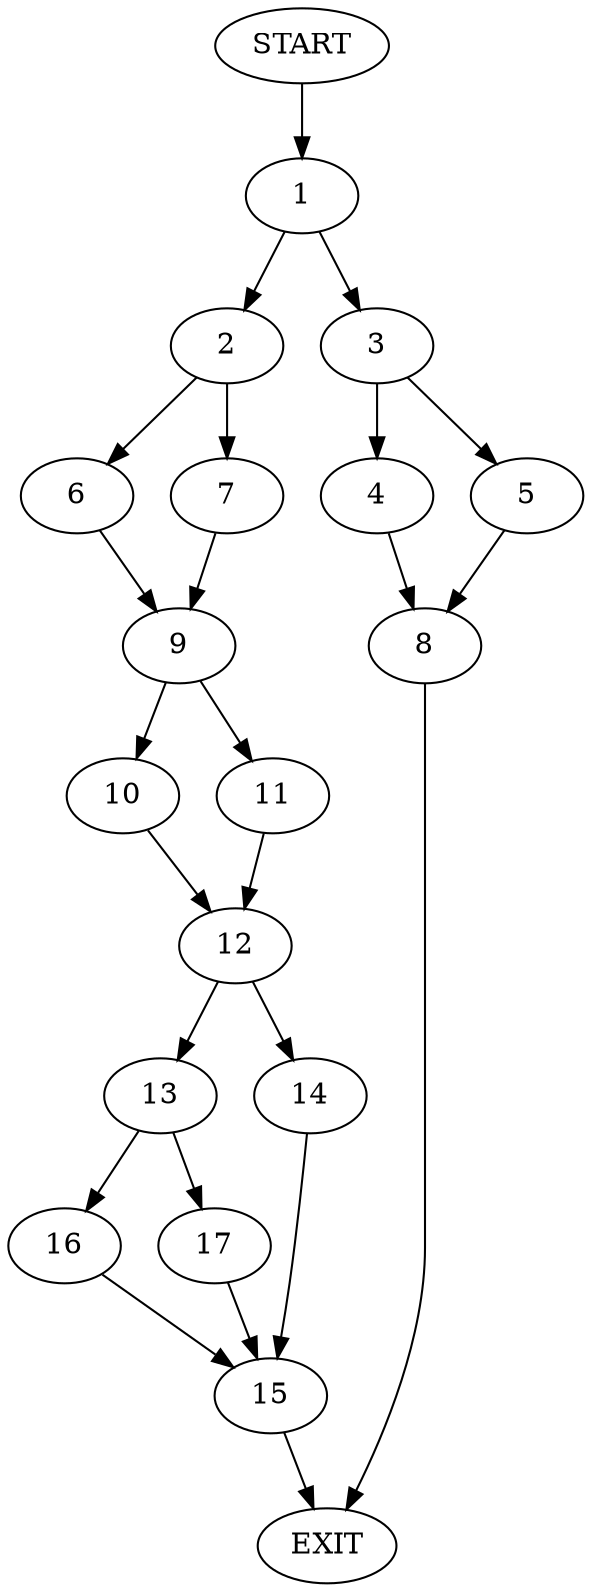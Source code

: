 digraph {
0 [label="START"]
18 [label="EXIT"]
0 -> 1
1 -> 2
1 -> 3
3 -> 4
3 -> 5
2 -> 6
2 -> 7
4 -> 8
5 -> 8
8 -> 18
6 -> 9
7 -> 9
9 -> 10
9 -> 11
10 -> 12
11 -> 12
12 -> 13
12 -> 14
14 -> 15
13 -> 16
13 -> 17
17 -> 15
16 -> 15
15 -> 18
}
